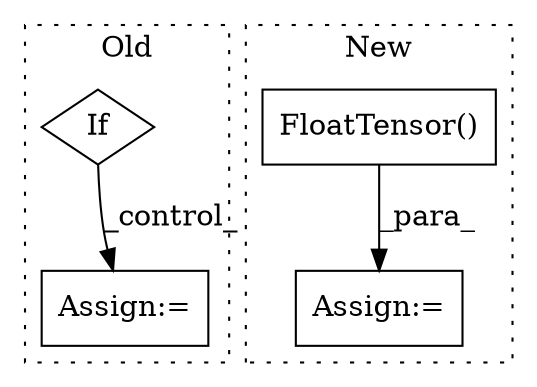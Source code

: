 digraph G {
subgraph cluster0 {
1 [label="If" a="96" s="44638" l="0" shape="diamond"];
3 [label="Assign:=" a="68" s="44685" l="3" shape="box"];
label = "Old";
style="dotted";
}
subgraph cluster1 {
2 [label="FloatTensor()" a="75" s="43811,43850" l="18,1" shape="box"];
4 [label="Assign:=" a="68" s="44101" l="3" shape="box"];
label = "New";
style="dotted";
}
1 -> 3 [label="_control_"];
2 -> 4 [label="_para_"];
}